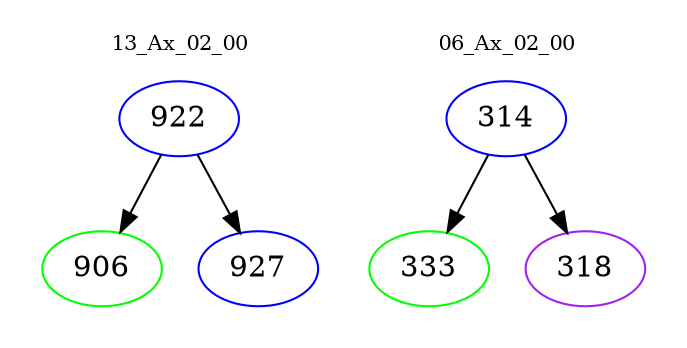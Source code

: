 digraph{
subgraph cluster_0 {
color = white
label = "13_Ax_02_00";
fontsize=10;
T0_922 [label="922", color="blue"]
T0_922 -> T0_906 [color="black"]
T0_906 [label="906", color="green"]
T0_922 -> T0_927 [color="black"]
T0_927 [label="927", color="blue"]
}
subgraph cluster_1 {
color = white
label = "06_Ax_02_00";
fontsize=10;
T1_314 [label="314", color="blue"]
T1_314 -> T1_333 [color="black"]
T1_333 [label="333", color="green"]
T1_314 -> T1_318 [color="black"]
T1_318 [label="318", color="purple"]
}
}
